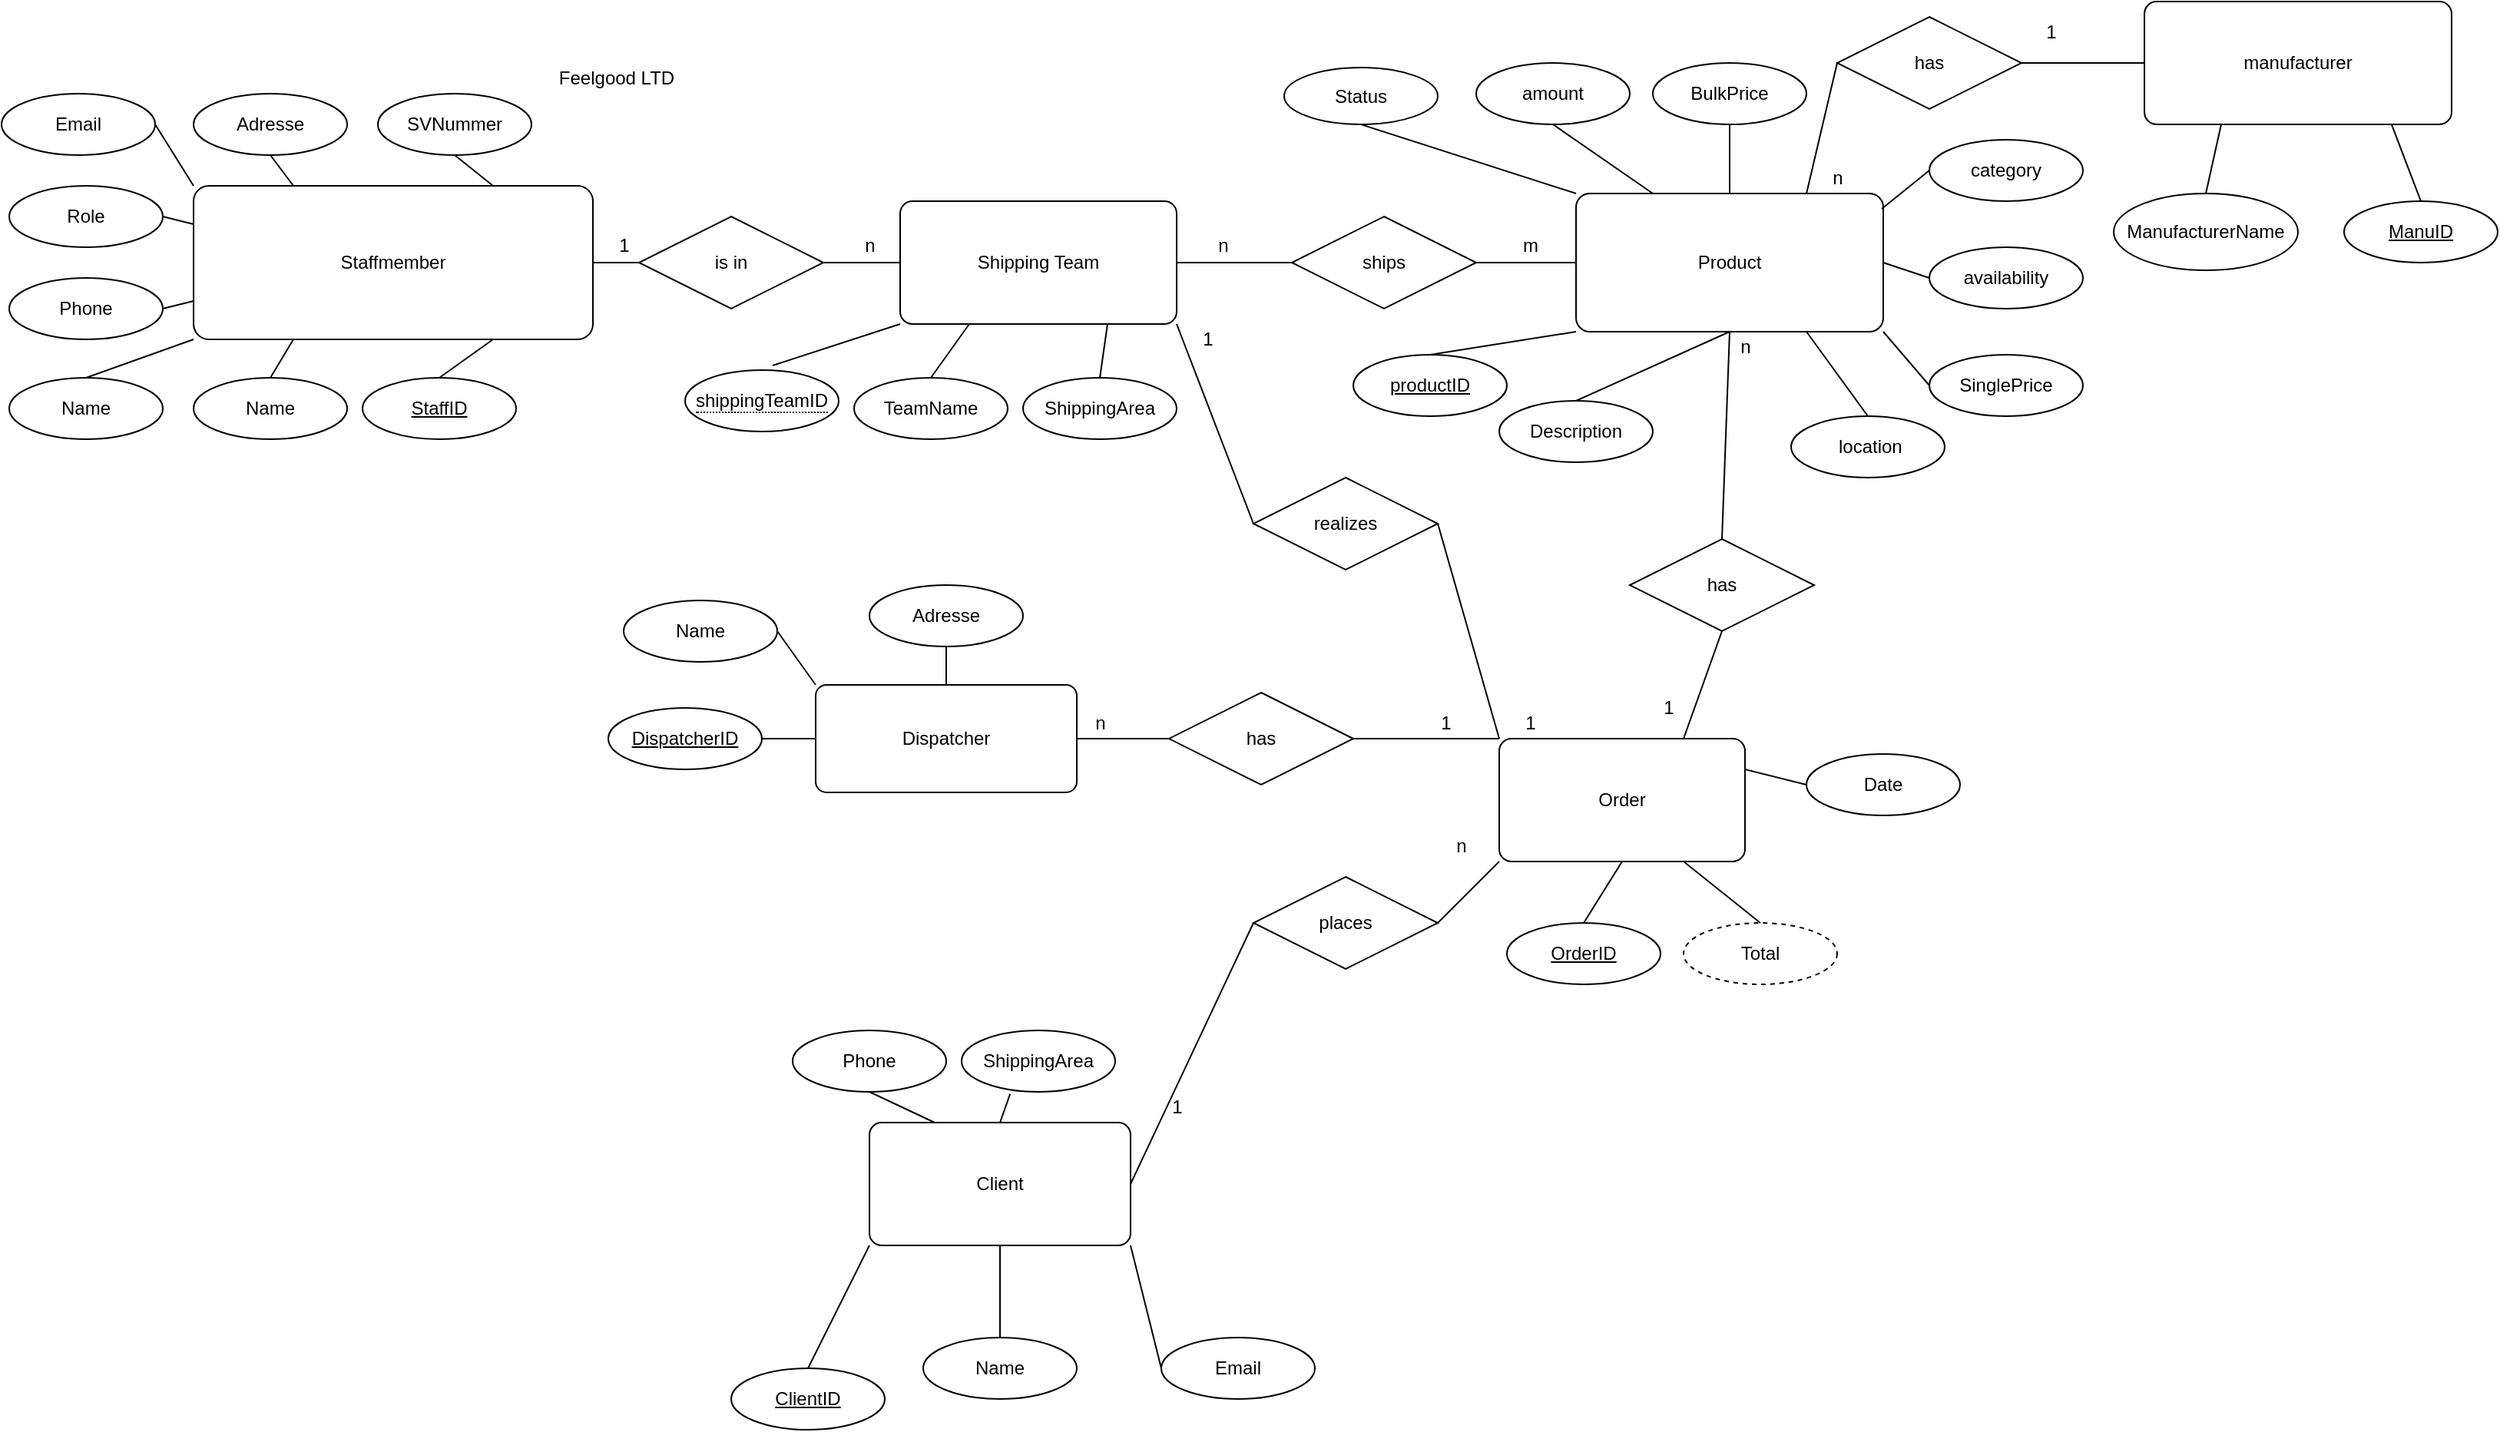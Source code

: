 <mxfile version="12.5.1" type="github"><diagram id="qQKis6mPUwDIhXbIAuFV" name="Page-1"><mxGraphModel dx="2608" dy="2060" grid="1" gridSize="10" guides="1" tooltips="1" connect="1" arrows="1" fold="1" page="1" pageScale="1" pageWidth="850" pageHeight="1100" math="0" shadow="0"><root><mxCell id="0"/><mxCell id="1" parent="0"/><mxCell id="R4e7J6vRjrDoMIZ6mhJt-4" value="Feelgood LTD" style="text;html=1;align=center;verticalAlign=middle;resizable=0;points=[];autosize=1;" vertex="1" parent="1"><mxGeometry x="-120" y="-80" width="90" height="20" as="geometry"/></mxCell><mxCell id="R4e7J6vRjrDoMIZ6mhJt-9" value="Product" style="rounded=1;arcSize=10;whiteSpace=wrap;html=1;align=center;" vertex="1" parent="1"><mxGeometry x="550" y="5" width="200" height="90" as="geometry"/></mxCell><mxCell id="R4e7J6vRjrDoMIZ6mhJt-10" value="productID" style="ellipse;whiteSpace=wrap;html=1;align=center;fontStyle=4;" vertex="1" parent="1"><mxGeometry x="405" y="110" width="100" height="40" as="geometry"/></mxCell><mxCell id="R4e7J6vRjrDoMIZ6mhJt-11" value="BulkPrice" style="ellipse;whiteSpace=wrap;html=1;align=center;" vertex="1" parent="1"><mxGeometry x="600" y="-80" width="100" height="40" as="geometry"/></mxCell><mxCell id="R4e7J6vRjrDoMIZ6mhJt-12" value="SinglePrice" style="ellipse;whiteSpace=wrap;html=1;align=center;" vertex="1" parent="1"><mxGeometry x="780" y="110" width="100" height="40" as="geometry"/></mxCell><mxCell id="R4e7J6vRjrDoMIZ6mhJt-13" value="&amp;nbsp;location" style="ellipse;whiteSpace=wrap;html=1;align=center;" vertex="1" parent="1"><mxGeometry x="690" y="150" width="100" height="40" as="geometry"/></mxCell><mxCell id="R4e7J6vRjrDoMIZ6mhJt-14" value="category" style="ellipse;whiteSpace=wrap;html=1;align=center;" vertex="1" parent="1"><mxGeometry x="780" y="-30" width="100" height="40" as="geometry"/></mxCell><mxCell id="R4e7J6vRjrDoMIZ6mhJt-15" value="availability" style="ellipse;whiteSpace=wrap;html=1;align=center;" vertex="1" parent="1"><mxGeometry x="780" y="40" width="100" height="40" as="geometry"/></mxCell><mxCell id="R4e7J6vRjrDoMIZ6mhJt-16" value="Description" style="ellipse;whiteSpace=wrap;html=1;align=center;" vertex="1" parent="1"><mxGeometry x="500" y="140" width="100" height="40" as="geometry"/></mxCell><mxCell id="R4e7J6vRjrDoMIZ6mhJt-18" value="Staffmember" style="rounded=1;arcSize=10;whiteSpace=wrap;html=1;align=center;" vertex="1" parent="1"><mxGeometry x="-350" width="260" height="100" as="geometry"/></mxCell><mxCell id="R4e7J6vRjrDoMIZ6mhJt-20" value="StaffID" style="ellipse;whiteSpace=wrap;html=1;align=center;fontStyle=4;" vertex="1" parent="1"><mxGeometry x="-240" y="125" width="100" height="40" as="geometry"/></mxCell><mxCell id="R4e7J6vRjrDoMIZ6mhJt-21" value="Role" style="ellipse;whiteSpace=wrap;html=1;align=center;" vertex="1" parent="1"><mxGeometry x="-470" width="100" height="40" as="geometry"/></mxCell><mxCell id="R4e7J6vRjrDoMIZ6mhJt-23" value="Shipping Team" style="rounded=1;arcSize=10;whiteSpace=wrap;html=1;align=center;" vertex="1" parent="1"><mxGeometry x="110" y="10" width="180" height="80" as="geometry"/></mxCell><mxCell id="R4e7J6vRjrDoMIZ6mhJt-25" value="&lt;span style=&quot;border-bottom: 1px dotted&quot;&gt;shippingTeamID&lt;/span&gt;" style="ellipse;whiteSpace=wrap;html=1;align=center;" vertex="1" parent="1"><mxGeometry x="-30" y="120" width="100" height="40" as="geometry"/></mxCell><mxCell id="R4e7J6vRjrDoMIZ6mhJt-27" value="TeamName" style="ellipse;whiteSpace=wrap;html=1;align=center;" vertex="1" parent="1"><mxGeometry x="80" y="125" width="100" height="40" as="geometry"/></mxCell><mxCell id="R4e7J6vRjrDoMIZ6mhJt-29" value="amount" style="ellipse;whiteSpace=wrap;html=1;align=center;" vertex="1" parent="1"><mxGeometry x="485" y="-80" width="100" height="40" as="geometry"/></mxCell><mxCell id="R4e7J6vRjrDoMIZ6mhJt-30" value="Order" style="rounded=1;arcSize=10;whiteSpace=wrap;html=1;align=center;" vertex="1" parent="1"><mxGeometry x="500" y="360" width="160" height="80" as="geometry"/></mxCell><mxCell id="R4e7J6vRjrDoMIZ6mhJt-32" value="Status" style="ellipse;whiteSpace=wrap;html=1;align=center;" vertex="1" parent="1"><mxGeometry x="360" y="-77" width="100" height="37" as="geometry"/></mxCell><mxCell id="R4e7J6vRjrDoMIZ6mhJt-33" value="Total" style="ellipse;whiteSpace=wrap;html=1;align=center;dashed=1;" vertex="1" parent="1"><mxGeometry x="620" y="480" width="100" height="40" as="geometry"/></mxCell><mxCell id="R4e7J6vRjrDoMIZ6mhJt-35" value="Date" style="ellipse;whiteSpace=wrap;html=1;align=center;" vertex="1" parent="1"><mxGeometry x="700" y="370" width="100" height="40" as="geometry"/></mxCell><mxCell id="R4e7J6vRjrDoMIZ6mhJt-37" value="OrderID" style="ellipse;whiteSpace=wrap;html=1;align=center;fontStyle=4;" vertex="1" parent="1"><mxGeometry x="505" y="480" width="100" height="40" as="geometry"/></mxCell><mxCell id="R4e7J6vRjrDoMIZ6mhJt-38" value="Client" style="rounded=1;arcSize=10;whiteSpace=wrap;html=1;align=center;" vertex="1" parent="1"><mxGeometry x="90" y="610" width="170" height="80" as="geometry"/></mxCell><mxCell id="R4e7J6vRjrDoMIZ6mhJt-39" value="ClientID" style="ellipse;whiteSpace=wrap;html=1;align=center;fontStyle=4;" vertex="1" parent="1"><mxGeometry y="770" width="100" height="40" as="geometry"/></mxCell><mxCell id="R4e7J6vRjrDoMIZ6mhJt-40" value="Name" style="ellipse;whiteSpace=wrap;html=1;align=center;" vertex="1" parent="1"><mxGeometry x="125" y="750" width="100" height="40" as="geometry"/></mxCell><mxCell id="R4e7J6vRjrDoMIZ6mhJt-41" value="Adresse" style="ellipse;whiteSpace=wrap;html=1;align=center;" vertex="1" parent="1"><mxGeometry x="90" y="260" width="100" height="40" as="geometry"/></mxCell><mxCell id="R4e7J6vRjrDoMIZ6mhJt-42" value="Email" style="ellipse;whiteSpace=wrap;html=1;align=center;" vertex="1" parent="1"><mxGeometry x="280" y="750" width="100" height="40" as="geometry"/></mxCell><mxCell id="R4e7J6vRjrDoMIZ6mhJt-43" value="Phone" style="ellipse;whiteSpace=wrap;html=1;align=center;" vertex="1" parent="1"><mxGeometry x="40" y="550" width="100" height="40" as="geometry"/></mxCell><mxCell id="R4e7J6vRjrDoMIZ6mhJt-44" value="Name" style="ellipse;whiteSpace=wrap;html=1;align=center;" vertex="1" parent="1"><mxGeometry x="-350" y="125" width="100" height="40" as="geometry"/></mxCell><mxCell id="R4e7J6vRjrDoMIZ6mhJt-45" value="ShippingArea" style="ellipse;whiteSpace=wrap;html=1;align=center;" vertex="1" parent="1"><mxGeometry x="150" y="550" width="100" height="40" as="geometry"/></mxCell><mxCell id="R4e7J6vRjrDoMIZ6mhJt-46" value="Dispatcher" style="rounded=1;arcSize=10;whiteSpace=wrap;html=1;align=center;" vertex="1" parent="1"><mxGeometry x="55" y="325" width="170" height="70" as="geometry"/></mxCell><mxCell id="R4e7J6vRjrDoMIZ6mhJt-48" value="ShippingArea" style="ellipse;whiteSpace=wrap;html=1;align=center;" vertex="1" parent="1"><mxGeometry x="190" y="125" width="100" height="40" as="geometry"/></mxCell><mxCell id="R4e7J6vRjrDoMIZ6mhJt-49" value="DispatcherID" style="ellipse;whiteSpace=wrap;html=1;align=center;fontStyle=4;" vertex="1" parent="1"><mxGeometry x="-80" y="340" width="100" height="40" as="geometry"/></mxCell><mxCell id="R4e7J6vRjrDoMIZ6mhJt-51" value="Name" style="ellipse;whiteSpace=wrap;html=1;align=center;" vertex="1" parent="1"><mxGeometry x="-70" y="270" width="100" height="40" as="geometry"/></mxCell><mxCell id="R4e7J6vRjrDoMIZ6mhJt-53" value="Name" style="ellipse;whiteSpace=wrap;html=1;align=center;" vertex="1" parent="1"><mxGeometry x="-470" y="125" width="100" height="40" as="geometry"/></mxCell><mxCell id="R4e7J6vRjrDoMIZ6mhJt-54" value="Adresse" style="ellipse;whiteSpace=wrap;html=1;align=center;" vertex="1" parent="1"><mxGeometry x="-350" y="-60" width="100" height="40" as="geometry"/></mxCell><mxCell id="R4e7J6vRjrDoMIZ6mhJt-55" value="Email" style="ellipse;whiteSpace=wrap;html=1;align=center;" vertex="1" parent="1"><mxGeometry x="-475" y="-60" width="100" height="40" as="geometry"/></mxCell><mxCell id="R4e7J6vRjrDoMIZ6mhJt-56" value="Phone" style="ellipse;whiteSpace=wrap;html=1;align=center;" vertex="1" parent="1"><mxGeometry x="-470" y="60" width="100" height="40" as="geometry"/></mxCell><mxCell id="R4e7J6vRjrDoMIZ6mhJt-57" value="SVNummer" style="ellipse;whiteSpace=wrap;html=1;align=center;" vertex="1" parent="1"><mxGeometry x="-230" y="-60" width="100" height="40" as="geometry"/></mxCell><mxCell id="R4e7J6vRjrDoMIZ6mhJt-59" value="is in" style="shape=rhombus;perimeter=rhombusPerimeter;whiteSpace=wrap;html=1;align=center;" vertex="1" parent="1"><mxGeometry x="-60" y="20" width="120" height="60" as="geometry"/></mxCell><mxCell id="R4e7J6vRjrDoMIZ6mhJt-61" value="" style="endArrow=none;html=1;rounded=0;entryX=1;entryY=0.5;entryDx=0;entryDy=0;exitX=0;exitY=0.5;exitDx=0;exitDy=0;" edge="1" parent="1" source="R4e7J6vRjrDoMIZ6mhJt-59" target="R4e7J6vRjrDoMIZ6mhJt-18"><mxGeometry relative="1" as="geometry"><mxPoint x="360" y="270" as="sourcePoint"/><mxPoint x="240" y="250" as="targetPoint"/></mxGeometry></mxCell><mxCell id="R4e7J6vRjrDoMIZ6mhJt-63" value="1" style="text;html=1;align=center;verticalAlign=middle;resizable=0;points=[];autosize=1;" vertex="1" parent="1"><mxGeometry x="-80" y="28.5" width="20" height="20" as="geometry"/></mxCell><mxCell id="R4e7J6vRjrDoMIZ6mhJt-64" value="n" style="text;html=1;align=center;verticalAlign=middle;resizable=0;points=[];autosize=1;" vertex="1" parent="1"><mxGeometry x="80" y="28.5" width="20" height="20" as="geometry"/></mxCell><mxCell id="R4e7J6vRjrDoMIZ6mhJt-65" value="" style="endArrow=none;html=1;rounded=0;exitX=0.316;exitY=1.032;exitDx=0;exitDy=0;exitPerimeter=0;entryX=0.5;entryY=0;entryDx=0;entryDy=0;" edge="1" parent="1" source="R4e7J6vRjrDoMIZ6mhJt-45" target="R4e7J6vRjrDoMIZ6mhJt-38"><mxGeometry relative="1" as="geometry"><mxPoint x="-470" y="780" as="sourcePoint"/><mxPoint x="-310" y="780" as="targetPoint"/></mxGeometry></mxCell><mxCell id="R4e7J6vRjrDoMIZ6mhJt-66" value="" style="endArrow=none;html=1;rounded=0;entryX=0.5;entryY=0;entryDx=0;entryDy=0;exitX=0.75;exitY=1;exitDx=0;exitDy=0;" edge="1" parent="1" source="R4e7J6vRjrDoMIZ6mhJt-18" target="R4e7J6vRjrDoMIZ6mhJt-20"><mxGeometry relative="1" as="geometry"><mxPoint x="-20" y="60" as="sourcePoint"/><mxPoint x="-80" y="60" as="targetPoint"/></mxGeometry></mxCell><mxCell id="R4e7J6vRjrDoMIZ6mhJt-67" value="" style="endArrow=none;html=1;rounded=0;entryX=0.5;entryY=0;entryDx=0;entryDy=0;exitX=0.25;exitY=1;exitDx=0;exitDy=0;" edge="1" parent="1" source="R4e7J6vRjrDoMIZ6mhJt-18" target="R4e7J6vRjrDoMIZ6mhJt-44"><mxGeometry relative="1" as="geometry"><mxPoint x="-145" y="110" as="sourcePoint"/><mxPoint x="-180" y="135" as="targetPoint"/></mxGeometry></mxCell><mxCell id="R4e7J6vRjrDoMIZ6mhJt-68" value="" style="endArrow=none;html=1;rounded=0;entryX=0.5;entryY=0;entryDx=0;entryDy=0;exitX=0;exitY=1;exitDx=0;exitDy=0;" edge="1" parent="1" source="R4e7J6vRjrDoMIZ6mhJt-18" target="R4e7J6vRjrDoMIZ6mhJt-53"><mxGeometry relative="1" as="geometry"><mxPoint x="-275" y="110" as="sourcePoint"/><mxPoint x="-290" y="135" as="targetPoint"/></mxGeometry></mxCell><mxCell id="R4e7J6vRjrDoMIZ6mhJt-69" value="" style="endArrow=none;html=1;rounded=0;entryX=1;entryY=0.5;entryDx=0;entryDy=0;exitX=0;exitY=0.75;exitDx=0;exitDy=0;" edge="1" parent="1" source="R4e7J6vRjrDoMIZ6mhJt-18" target="R4e7J6vRjrDoMIZ6mhJt-56"><mxGeometry relative="1" as="geometry"><mxPoint x="-280" y="120" as="sourcePoint"/><mxPoint x="-280" y="145" as="targetPoint"/></mxGeometry></mxCell><mxCell id="R4e7J6vRjrDoMIZ6mhJt-70" value="" style="endArrow=none;html=1;rounded=0;entryX=1;entryY=0.5;entryDx=0;entryDy=0;exitX=0;exitY=0.25;exitDx=0;exitDy=0;" edge="1" parent="1" source="R4e7J6vRjrDoMIZ6mhJt-18" target="R4e7J6vRjrDoMIZ6mhJt-21"><mxGeometry relative="1" as="geometry"><mxPoint x="-340" y="85" as="sourcePoint"/><mxPoint x="-360" y="90" as="targetPoint"/></mxGeometry></mxCell><mxCell id="R4e7J6vRjrDoMIZ6mhJt-71" value="" style="endArrow=none;html=1;rounded=0;entryX=0;entryY=0;entryDx=0;entryDy=0;exitX=1;exitY=0.5;exitDx=0;exitDy=0;" edge="1" parent="1" source="R4e7J6vRjrDoMIZ6mhJt-55" target="R4e7J6vRjrDoMIZ6mhJt-18"><mxGeometry relative="1" as="geometry"><mxPoint x="-330" y="95" as="sourcePoint"/><mxPoint x="-350" y="100" as="targetPoint"/></mxGeometry></mxCell><mxCell id="R4e7J6vRjrDoMIZ6mhJt-72" value="" style="endArrow=none;html=1;rounded=0;entryX=0.25;entryY=0;entryDx=0;entryDy=0;exitX=0.5;exitY=1;exitDx=0;exitDy=0;" edge="1" parent="1" source="R4e7J6vRjrDoMIZ6mhJt-54" target="R4e7J6vRjrDoMIZ6mhJt-18"><mxGeometry relative="1" as="geometry"><mxPoint x="-365" y="-30" as="sourcePoint"/><mxPoint x="-340" y="10" as="targetPoint"/></mxGeometry></mxCell><mxCell id="R4e7J6vRjrDoMIZ6mhJt-73" value="" style="endArrow=none;html=1;rounded=0;entryX=0.5;entryY=1;entryDx=0;entryDy=0;exitX=0.75;exitY=0;exitDx=0;exitDy=0;" edge="1" parent="1" source="R4e7J6vRjrDoMIZ6mhJt-18" target="R4e7J6vRjrDoMIZ6mhJt-57"><mxGeometry relative="1" as="geometry"><mxPoint x="-290" y="-10" as="sourcePoint"/><mxPoint x="-275" y="10" as="targetPoint"/></mxGeometry></mxCell><mxCell id="R4e7J6vRjrDoMIZ6mhJt-75" value="" style="endArrow=none;html=1;rounded=0;entryX=0;entryY=1;entryDx=0;entryDy=0;exitX=0.57;exitY=-0.075;exitDx=0;exitDy=0;exitPerimeter=0;" edge="1" parent="1" source="R4e7J6vRjrDoMIZ6mhJt-25" target="R4e7J6vRjrDoMIZ6mhJt-23"><mxGeometry relative="1" as="geometry"><mxPoint x="-145" y="110" as="sourcePoint"/><mxPoint x="-180" y="135" as="targetPoint"/></mxGeometry></mxCell><mxCell id="R4e7J6vRjrDoMIZ6mhJt-76" value="" style="endArrow=none;html=1;rounded=0;entryX=0.25;entryY=1;entryDx=0;entryDy=0;exitX=0.5;exitY=0;exitDx=0;exitDy=0;" edge="1" parent="1" source="R4e7J6vRjrDoMIZ6mhJt-27" target="R4e7J6vRjrDoMIZ6mhJt-23"><mxGeometry relative="1" as="geometry"><mxPoint x="127" y="117" as="sourcePoint"/><mxPoint x="170" y="100" as="targetPoint"/></mxGeometry></mxCell><mxCell id="R4e7J6vRjrDoMIZ6mhJt-77" value="" style="endArrow=none;html=1;rounded=0;entryX=0.75;entryY=1;entryDx=0;entryDy=0;exitX=0.5;exitY=0;exitDx=0;exitDy=0;" edge="1" parent="1" source="R4e7J6vRjrDoMIZ6mhJt-48" target="R4e7J6vRjrDoMIZ6mhJt-23"><mxGeometry relative="1" as="geometry"><mxPoint x="230" y="120" as="sourcePoint"/><mxPoint x="215" y="100" as="targetPoint"/></mxGeometry></mxCell><mxCell id="R4e7J6vRjrDoMIZ6mhJt-79" value="ships" style="shape=rhombus;perimeter=rhombusPerimeter;whiteSpace=wrap;html=1;align=center;" vertex="1" parent="1"><mxGeometry x="365" y="20" width="120" height="60" as="geometry"/></mxCell><mxCell id="R4e7J6vRjrDoMIZ6mhJt-80" value="" style="endArrow=none;html=1;rounded=0;exitX=0.5;exitY=1;exitDx=0;exitDy=0;entryX=0.25;entryY=0;entryDx=0;entryDy=0;" edge="1" parent="1" source="R4e7J6vRjrDoMIZ6mhJt-43" target="R4e7J6vRjrDoMIZ6mhJt-38"><mxGeometry relative="1" as="geometry"><mxPoint x="-180" y="570" as="sourcePoint"/><mxPoint x="-20" y="570" as="targetPoint"/></mxGeometry></mxCell><mxCell id="R4e7J6vRjrDoMIZ6mhJt-81" value="" style="endArrow=none;html=1;rounded=0;exitX=0;exitY=0.5;exitDx=0;exitDy=0;entryX=1;entryY=0.5;entryDx=0;entryDy=0;" edge="1" parent="1" source="R4e7J6vRjrDoMIZ6mhJt-79" target="R4e7J6vRjrDoMIZ6mhJt-23"><mxGeometry relative="1" as="geometry"><mxPoint x="70" y="60" as="sourcePoint"/><mxPoint x="120" y="60" as="targetPoint"/></mxGeometry></mxCell><mxCell id="R4e7J6vRjrDoMIZ6mhJt-82" value="" style="endArrow=none;html=1;rounded=0;entryX=0;entryY=1;entryDx=0;entryDy=0;exitX=0.5;exitY=0;exitDx=0;exitDy=0;" edge="1" parent="1" source="R4e7J6vRjrDoMIZ6mhJt-39" target="R4e7J6vRjrDoMIZ6mhJt-38"><mxGeometry relative="1" as="geometry"><mxPoint x="-110" y="449.29" as="sourcePoint"/><mxPoint x="50" y="449.29" as="targetPoint"/></mxGeometry></mxCell><mxCell id="R4e7J6vRjrDoMIZ6mhJt-83" value="" style="endArrow=none;html=1;rounded=0;exitX=0;exitY=0.5;exitDx=0;exitDy=0;entryX=1;entryY=0.5;entryDx=0;entryDy=0;" edge="1" parent="1" source="R4e7J6vRjrDoMIZ6mhJt-9" target="R4e7J6vRjrDoMIZ6mhJt-79"><mxGeometry relative="1" as="geometry"><mxPoint x="375" y="60" as="sourcePoint"/><mxPoint x="300" y="60" as="targetPoint"/></mxGeometry></mxCell><mxCell id="R4e7J6vRjrDoMIZ6mhJt-84" value="n" style="text;html=1;align=center;verticalAlign=middle;resizable=0;points=[];autosize=1;" vertex="1" parent="1"><mxGeometry x="310" y="28.5" width="20" height="20" as="geometry"/></mxCell><mxCell id="R4e7J6vRjrDoMIZ6mhJt-85" value="m" style="text;html=1;align=center;verticalAlign=middle;resizable=0;points=[];autosize=1;" vertex="1" parent="1"><mxGeometry x="505" y="28.5" width="30" height="20" as="geometry"/></mxCell><mxCell id="R4e7J6vRjrDoMIZ6mhJt-86" value="" style="endArrow=none;html=1;rounded=0;entryX=0.5;entryY=1;entryDx=0;entryDy=0;exitX=0;exitY=0;exitDx=0;exitDy=0;" edge="1" parent="1" source="R4e7J6vRjrDoMIZ6mhJt-9" target="R4e7J6vRjrDoMIZ6mhJt-32"><mxGeometry relative="1" as="geometry"><mxPoint x="300" y="120" as="sourcePoint"/><mxPoint x="255" y="100" as="targetPoint"/></mxGeometry></mxCell><mxCell id="R4e7J6vRjrDoMIZ6mhJt-87" value="" style="endArrow=none;html=1;rounded=0;entryX=0.5;entryY=1;entryDx=0;entryDy=0;exitX=0.25;exitY=0;exitDx=0;exitDy=0;" edge="1" parent="1" source="R4e7J6vRjrDoMIZ6mhJt-9" target="R4e7J6vRjrDoMIZ6mhJt-29"><mxGeometry relative="1" as="geometry"><mxPoint x="560" y="15" as="sourcePoint"/><mxPoint x="420" y="-30" as="targetPoint"/></mxGeometry></mxCell><mxCell id="R4e7J6vRjrDoMIZ6mhJt-88" value="" style="endArrow=none;html=1;rounded=0;entryX=0.5;entryY=1;entryDx=0;entryDy=0;exitX=0.5;exitY=0;exitDx=0;exitDy=0;" edge="1" parent="1" source="R4e7J6vRjrDoMIZ6mhJt-9" target="R4e7J6vRjrDoMIZ6mhJt-11"><mxGeometry relative="1" as="geometry"><mxPoint x="610" y="15" as="sourcePoint"/><mxPoint x="545" y="-30" as="targetPoint"/></mxGeometry></mxCell><mxCell id="R4e7J6vRjrDoMIZ6mhJt-89" value="" style="endArrow=none;html=1;rounded=0;entryX=0;entryY=0.5;entryDx=0;entryDy=0;exitX=0.75;exitY=0;exitDx=0;exitDy=0;" edge="1" parent="1" source="R4e7J6vRjrDoMIZ6mhJt-9" target="R4e7J6vRjrDoMIZ6mhJt-134"><mxGeometry relative="1" as="geometry"><mxPoint x="660" y="15" as="sourcePoint"/><mxPoint x="734.645" y="-45.858" as="targetPoint"/></mxGeometry></mxCell><mxCell id="R4e7J6vRjrDoMIZ6mhJt-90" value="" style="endArrow=none;html=1;rounded=0;entryX=0;entryY=0.5;entryDx=0;entryDy=0;exitX=0.995;exitY=0.111;exitDx=0;exitDy=0;exitPerimeter=0;" edge="1" parent="1" source="R4e7J6vRjrDoMIZ6mhJt-9" target="R4e7J6vRjrDoMIZ6mhJt-14"><mxGeometry relative="1" as="geometry"><mxPoint x="710" y="15" as="sourcePoint"/><mxPoint x="744.645" y="-35.858" as="targetPoint"/></mxGeometry></mxCell><mxCell id="R4e7J6vRjrDoMIZ6mhJt-91" value="" style="endArrow=none;html=1;rounded=0;entryX=0;entryY=0.5;entryDx=0;entryDy=0;exitX=1;exitY=0.5;exitDx=0;exitDy=0;" edge="1" parent="1" source="R4e7J6vRjrDoMIZ6mhJt-9" target="R4e7J6vRjrDoMIZ6mhJt-15"><mxGeometry relative="1" as="geometry"><mxPoint x="759" y="24.99" as="sourcePoint"/><mxPoint x="790" as="targetPoint"/></mxGeometry></mxCell><mxCell id="R4e7J6vRjrDoMIZ6mhJt-92" value="" style="endArrow=none;html=1;rounded=0;entryX=0;entryY=0.5;entryDx=0;entryDy=0;exitX=1;exitY=1;exitDx=0;exitDy=0;" edge="1" parent="1" source="R4e7J6vRjrDoMIZ6mhJt-9" target="R4e7J6vRjrDoMIZ6mhJt-12"><mxGeometry relative="1" as="geometry"><mxPoint x="760" y="60" as="sourcePoint"/><mxPoint x="790" y="70" as="targetPoint"/></mxGeometry></mxCell><mxCell id="R4e7J6vRjrDoMIZ6mhJt-93" value="" style="endArrow=none;html=1;rounded=0;entryX=0.5;entryY=0;entryDx=0;entryDy=0;exitX=0.75;exitY=1;exitDx=0;exitDy=0;" edge="1" parent="1" source="R4e7J6vRjrDoMIZ6mhJt-9" target="R4e7J6vRjrDoMIZ6mhJt-13"><mxGeometry relative="1" as="geometry"><mxPoint x="760" y="105" as="sourcePoint"/><mxPoint x="790" y="140" as="targetPoint"/></mxGeometry></mxCell><mxCell id="R4e7J6vRjrDoMIZ6mhJt-94" value="" style="endArrow=none;html=1;rounded=0;entryX=0.5;entryY=1;entryDx=0;entryDy=0;exitX=0.5;exitY=0;exitDx=0;exitDy=0;" edge="1" parent="1" source="R4e7J6vRjrDoMIZ6mhJt-16" target="R4e7J6vRjrDoMIZ6mhJt-9"><mxGeometry relative="1" as="geometry"><mxPoint x="710" y="105" as="sourcePoint"/><mxPoint x="750" y="160" as="targetPoint"/></mxGeometry></mxCell><mxCell id="R4e7J6vRjrDoMIZ6mhJt-95" value="" style="endArrow=none;html=1;rounded=0;entryX=0.5;entryY=0;entryDx=0;entryDy=0;exitX=0;exitY=1;exitDx=0;exitDy=0;" edge="1" parent="1" source="R4e7J6vRjrDoMIZ6mhJt-9" target="R4e7J6vRjrDoMIZ6mhJt-10"><mxGeometry relative="1" as="geometry"><mxPoint x="640" y="160" as="sourcePoint"/><mxPoint x="660" y="105" as="targetPoint"/></mxGeometry></mxCell><mxCell id="R4e7J6vRjrDoMIZ6mhJt-96" value="realizes" style="shape=rhombus;perimeter=rhombusPerimeter;whiteSpace=wrap;html=1;align=center;" vertex="1" parent="1"><mxGeometry x="340" y="190" width="120" height="60" as="geometry"/></mxCell><mxCell id="R4e7J6vRjrDoMIZ6mhJt-97" value="" style="endArrow=none;html=1;rounded=0;exitX=0.5;exitY=1;exitDx=0;exitDy=0;entryX=0.5;entryY=0;entryDx=0;entryDy=0;" edge="1" parent="1" source="R4e7J6vRjrDoMIZ6mhJt-38" target="R4e7J6vRjrDoMIZ6mhJt-40"><mxGeometry relative="1" as="geometry"><mxPoint x="60" y="640" as="sourcePoint"/><mxPoint x="220" y="640" as="targetPoint"/></mxGeometry></mxCell><mxCell id="R4e7J6vRjrDoMIZ6mhJt-99" value="" style="endArrow=none;html=1;rounded=0;entryX=0;entryY=0.5;entryDx=0;entryDy=0;exitX=1;exitY=1;exitDx=0;exitDy=0;" edge="1" parent="1" source="R4e7J6vRjrDoMIZ6mhJt-23" target="R4e7J6vRjrDoMIZ6mhJt-96"><mxGeometry relative="1" as="geometry"><mxPoint x="560" y="105" as="sourcePoint"/><mxPoint x="530" y="160" as="targetPoint"/></mxGeometry></mxCell><mxCell id="R4e7J6vRjrDoMIZ6mhJt-100" value="" style="endArrow=none;html=1;rounded=0;entryX=0;entryY=0;entryDx=0;entryDy=0;exitX=1;exitY=0.5;exitDx=0;exitDy=0;" edge="1" parent="1" source="R4e7J6vRjrDoMIZ6mhJt-96" target="R4e7J6vRjrDoMIZ6mhJt-30"><mxGeometry relative="1" as="geometry"><mxPoint x="300" y="100" as="sourcePoint"/><mxPoint x="330" y="240" as="targetPoint"/></mxGeometry></mxCell><mxCell id="R4e7J6vRjrDoMIZ6mhJt-102" value="1" style="text;html=1;align=center;verticalAlign=middle;resizable=0;points=[];autosize=1;" vertex="1" parent="1"><mxGeometry x="300" y="90" width="20" height="20" as="geometry"/></mxCell><mxCell id="R4e7J6vRjrDoMIZ6mhJt-103" value="1" style="text;html=1;align=center;verticalAlign=middle;resizable=0;points=[];autosize=1;" vertex="1" parent="1"><mxGeometry x="510" y="340" width="20" height="20" as="geometry"/></mxCell><mxCell id="R4e7J6vRjrDoMIZ6mhJt-104" value="places" style="shape=rhombus;perimeter=rhombusPerimeter;whiteSpace=wrap;html=1;align=center;" vertex="1" parent="1"><mxGeometry x="340" y="450" width="120" height="60" as="geometry"/></mxCell><mxCell id="R4e7J6vRjrDoMIZ6mhJt-105" value="has" style="shape=rhombus;perimeter=rhombusPerimeter;whiteSpace=wrap;html=1;align=center;" vertex="1" parent="1"><mxGeometry x="585" y="230" width="120" height="60" as="geometry"/></mxCell><mxCell id="R4e7J6vRjrDoMIZ6mhJt-106" value="" style="endArrow=none;html=1;rounded=0;exitX=0;exitY=0.5;exitDx=0;exitDy=0;entryX=1;entryY=1;entryDx=0;entryDy=0;" edge="1" parent="1" source="R4e7J6vRjrDoMIZ6mhJt-42" target="R4e7J6vRjrDoMIZ6mhJt-38"><mxGeometry relative="1" as="geometry"><mxPoint x="220" y="620" as="sourcePoint"/><mxPoint x="380" y="620" as="targetPoint"/></mxGeometry></mxCell><mxCell id="R4e7J6vRjrDoMIZ6mhJt-107" value="" style="endArrow=none;html=1;rounded=0;entryX=0.5;entryY=0;entryDx=0;entryDy=0;exitX=0.5;exitY=1;exitDx=0;exitDy=0;" edge="1" parent="1" source="R4e7J6vRjrDoMIZ6mhJt-9" target="R4e7J6vRjrDoMIZ6mhJt-105"><mxGeometry relative="1" as="geometry"><mxPoint x="640" y="90" as="sourcePoint"/><mxPoint x="510" y="370" as="targetPoint"/></mxGeometry></mxCell><mxCell id="R4e7J6vRjrDoMIZ6mhJt-109" value="" style="endArrow=none;html=1;rounded=0;entryX=0.75;entryY=0;entryDx=0;entryDy=0;exitX=0.5;exitY=1;exitDx=0;exitDy=0;" edge="1" parent="1" source="R4e7J6vRjrDoMIZ6mhJt-105" target="R4e7J6vRjrDoMIZ6mhJt-30"><mxGeometry relative="1" as="geometry"><mxPoint x="660" y="105" as="sourcePoint"/><mxPoint x="650" y="190" as="targetPoint"/></mxGeometry></mxCell><mxCell id="R4e7J6vRjrDoMIZ6mhJt-110" value="1" style="text;html=1;align=center;verticalAlign=middle;resizable=0;points=[];autosize=1;" vertex="1" parent="1"><mxGeometry x="600" y="330" width="20" height="20" as="geometry"/></mxCell><mxCell id="R4e7J6vRjrDoMIZ6mhJt-111" value="n" style="text;html=1;align=center;verticalAlign=middle;resizable=0;points=[];autosize=1;" vertex="1" parent="1"><mxGeometry x="650" y="95" width="20" height="20" as="geometry"/></mxCell><mxCell id="R4e7J6vRjrDoMIZ6mhJt-113" value="" style="endArrow=none;html=1;rounded=0;exitX=0;exitY=0.5;exitDx=0;exitDy=0;entryX=1;entryY=0.5;entryDx=0;entryDy=0;" edge="1" parent="1" source="R4e7J6vRjrDoMIZ6mhJt-104" target="R4e7J6vRjrDoMIZ6mhJt-38"><mxGeometry relative="1" as="geometry"><mxPoint x="375" y="60" as="sourcePoint"/><mxPoint x="300" y="60" as="targetPoint"/></mxGeometry></mxCell><mxCell id="R4e7J6vRjrDoMIZ6mhJt-115" value="1" style="text;html=1;align=center;verticalAlign=middle;resizable=0;points=[];autosize=1;" vertex="1" parent="1"><mxGeometry x="280" y="590" width="20" height="20" as="geometry"/></mxCell><mxCell id="R4e7J6vRjrDoMIZ6mhJt-116" value="n" style="text;html=1;align=center;verticalAlign=middle;resizable=0;points=[];autosize=1;" vertex="1" parent="1"><mxGeometry x="465" y="420" width="20" height="20" as="geometry"/></mxCell><mxCell id="R4e7J6vRjrDoMIZ6mhJt-117" value="" style="endArrow=none;html=1;rounded=0;entryX=1;entryY=0.25;entryDx=0;entryDy=0;exitX=0;exitY=0.5;exitDx=0;exitDy=0;" edge="1" parent="1" source="R4e7J6vRjrDoMIZ6mhJt-35" target="R4e7J6vRjrDoMIZ6mhJt-30"><mxGeometry relative="1" as="geometry"><mxPoint x="655" y="300" as="sourcePoint"/><mxPoint x="630" y="370" as="targetPoint"/></mxGeometry></mxCell><mxCell id="R4e7J6vRjrDoMIZ6mhJt-119" value="" style="endArrow=none;html=1;rounded=0;entryX=0.75;entryY=1;entryDx=0;entryDy=0;exitX=0.5;exitY=0;exitDx=0;exitDy=0;" edge="1" parent="1" source="R4e7J6vRjrDoMIZ6mhJt-33" target="R4e7J6vRjrDoMIZ6mhJt-30"><mxGeometry relative="1" as="geometry"><mxPoint x="710" y="460" as="sourcePoint"/><mxPoint x="670" y="450" as="targetPoint"/></mxGeometry></mxCell><mxCell id="R4e7J6vRjrDoMIZ6mhJt-120" value="" style="endArrow=none;html=1;rounded=0;exitX=0.5;exitY=0;exitDx=0;exitDy=0;entryX=0.5;entryY=1;entryDx=0;entryDy=0;" edge="1" parent="1" source="R4e7J6vRjrDoMIZ6mhJt-37" target="R4e7J6vRjrDoMIZ6mhJt-30"><mxGeometry relative="1" as="geometry"><mxPoint x="720" y="470" as="sourcePoint"/><mxPoint x="680" y="460" as="targetPoint"/></mxGeometry></mxCell><mxCell id="R4e7J6vRjrDoMIZ6mhJt-124" value="has" style="shape=rhombus;perimeter=rhombusPerimeter;whiteSpace=wrap;html=1;align=center;" vertex="1" parent="1"><mxGeometry x="285" y="330" width="120" height="60" as="geometry"/></mxCell><mxCell id="R4e7J6vRjrDoMIZ6mhJt-126" value="" style="endArrow=none;html=1;rounded=0;exitX=0;exitY=1;exitDx=0;exitDy=0;entryX=1;entryY=0.5;entryDx=0;entryDy=0;" edge="1" parent="1" source="R4e7J6vRjrDoMIZ6mhJt-30" target="R4e7J6vRjrDoMIZ6mhJt-104"><mxGeometry relative="1" as="geometry"><mxPoint x="510" y="410" as="sourcePoint"/><mxPoint x="470" y="460" as="targetPoint"/></mxGeometry></mxCell><mxCell id="R4e7J6vRjrDoMIZ6mhJt-127" value="" style="endArrow=none;html=1;rounded=0;exitX=1;exitY=0.5;exitDx=0;exitDy=0;entryX=0;entryY=0;entryDx=0;entryDy=0;" edge="1" parent="1" source="R4e7J6vRjrDoMIZ6mhJt-124" target="R4e7J6vRjrDoMIZ6mhJt-30"><mxGeometry relative="1" as="geometry"><mxPoint x="10" y="580" as="sourcePoint"/><mxPoint x="142.5" y="620" as="targetPoint"/></mxGeometry></mxCell><mxCell id="R4e7J6vRjrDoMIZ6mhJt-128" value="" style="endArrow=none;html=1;rounded=0;exitX=1;exitY=0.5;exitDx=0;exitDy=0;entryX=0;entryY=0.5;entryDx=0;entryDy=0;" edge="1" parent="1" source="R4e7J6vRjrDoMIZ6mhJt-46" target="R4e7J6vRjrDoMIZ6mhJt-124"><mxGeometry relative="1" as="geometry"><mxPoint x="265" y="290" as="sourcePoint"/><mxPoint x="360" y="290" as="targetPoint"/></mxGeometry></mxCell><mxCell id="R4e7J6vRjrDoMIZ6mhJt-129" value="1" style="text;html=1;align=center;verticalAlign=middle;resizable=0;points=[];autosize=1;" vertex="1" parent="1"><mxGeometry x="455" y="340" width="20" height="20" as="geometry"/></mxCell><mxCell id="R4e7J6vRjrDoMIZ6mhJt-130" value="n" style="text;html=1;align=center;verticalAlign=middle;resizable=0;points=[];autosize=1;" vertex="1" parent="1"><mxGeometry x="230" y="340" width="20" height="20" as="geometry"/></mxCell><mxCell id="R4e7J6vRjrDoMIZ6mhJt-131" value="" style="endArrow=none;html=1;rounded=0;entryX=0.5;entryY=1;entryDx=0;entryDy=0;" edge="1" parent="1" source="R4e7J6vRjrDoMIZ6mhJt-46" target="R4e7J6vRjrDoMIZ6mhJt-41"><mxGeometry relative="1" as="geometry"><mxPoint x="470" y="230" as="sourcePoint"/><mxPoint x="510" y="370" as="targetPoint"/></mxGeometry></mxCell><mxCell id="R4e7J6vRjrDoMIZ6mhJt-132" value="" style="endArrow=none;html=1;rounded=0;entryX=1;entryY=0.5;entryDx=0;entryDy=0;exitX=0;exitY=0;exitDx=0;exitDy=0;" edge="1" parent="1" source="R4e7J6vRjrDoMIZ6mhJt-46" target="R4e7J6vRjrDoMIZ6mhJt-51"><mxGeometry relative="1" as="geometry"><mxPoint x="150" y="335" as="sourcePoint"/><mxPoint x="150" y="310" as="targetPoint"/></mxGeometry></mxCell><mxCell id="R4e7J6vRjrDoMIZ6mhJt-133" value="" style="endArrow=none;html=1;rounded=0;entryX=1;entryY=0.5;entryDx=0;entryDy=0;exitX=0;exitY=0.5;exitDx=0;exitDy=0;" edge="1" parent="1" source="R4e7J6vRjrDoMIZ6mhJt-46" target="R4e7J6vRjrDoMIZ6mhJt-49"><mxGeometry relative="1" as="geometry"><mxPoint x="65" y="335" as="sourcePoint"/><mxPoint x="40" y="300" as="targetPoint"/></mxGeometry></mxCell><mxCell id="R4e7J6vRjrDoMIZ6mhJt-134" value="has" style="shape=rhombus;perimeter=rhombusPerimeter;whiteSpace=wrap;html=1;align=center;" vertex="1" parent="1"><mxGeometry x="720" y="-110" width="120" height="60" as="geometry"/></mxCell><mxCell id="R4e7J6vRjrDoMIZ6mhJt-135" value="manufacturer" style="rounded=1;arcSize=10;whiteSpace=wrap;html=1;align=center;" vertex="1" parent="1"><mxGeometry x="920" y="-120" width="200" height="80" as="geometry"/></mxCell><mxCell id="R4e7J6vRjrDoMIZ6mhJt-136" value="" style="endArrow=none;html=1;rounded=0;entryX=1;entryY=0.5;entryDx=0;entryDy=0;exitX=0;exitY=0.5;exitDx=0;exitDy=0;" edge="1" parent="1" source="R4e7J6vRjrDoMIZ6mhJt-23" target="R4e7J6vRjrDoMIZ6mhJt-59"><mxGeometry relative="1" as="geometry"><mxPoint x="-50" y="60" as="sourcePoint"/><mxPoint x="-80" y="60" as="targetPoint"/></mxGeometry></mxCell><mxCell id="R4e7J6vRjrDoMIZ6mhJt-138" value="" style="endArrow=none;html=1;rounded=0;entryX=0;entryY=0.5;entryDx=0;entryDy=0;exitX=1;exitY=0.5;exitDx=0;exitDy=0;" edge="1" parent="1" source="R4e7J6vRjrDoMIZ6mhJt-134" target="R4e7J6vRjrDoMIZ6mhJt-135"><mxGeometry relative="1" as="geometry"><mxPoint x="710" y="15" as="sourcePoint"/><mxPoint x="730" y="-60" as="targetPoint"/></mxGeometry></mxCell><mxCell id="R4e7J6vRjrDoMIZ6mhJt-139" value="1" style="text;html=1;align=center;verticalAlign=middle;resizable=0;points=[];autosize=1;" vertex="1" parent="1"><mxGeometry x="849" y="-110" width="20" height="20" as="geometry"/></mxCell><mxCell id="R4e7J6vRjrDoMIZ6mhJt-140" value="n" style="text;html=1;align=center;verticalAlign=middle;resizable=0;points=[];autosize=1;" vertex="1" parent="1"><mxGeometry x="710" y="-15" width="20" height="20" as="geometry"/></mxCell><mxCell id="R4e7J6vRjrDoMIZ6mhJt-141" value="ManufacturerName" style="ellipse;whiteSpace=wrap;html=1;align=center;" vertex="1" parent="1"><mxGeometry x="900" y="5" width="120" height="50" as="geometry"/></mxCell><mxCell id="R4e7J6vRjrDoMIZ6mhJt-142" value="" style="endArrow=none;html=1;rounded=0;exitX=0.25;exitY=1;exitDx=0;exitDy=0;entryX=0.5;entryY=0;entryDx=0;entryDy=0;" edge="1" parent="1" source="R4e7J6vRjrDoMIZ6mhJt-135" target="R4e7J6vRjrDoMIZ6mhJt-141"><mxGeometry relative="1" as="geometry"><mxPoint x="890" y="440" as="sourcePoint"/><mxPoint x="840" y="560" as="targetPoint"/></mxGeometry></mxCell><mxCell id="R4e7J6vRjrDoMIZ6mhJt-143" value="ManuID" style="ellipse;whiteSpace=wrap;html=1;align=center;fontStyle=4;" vertex="1" parent="1"><mxGeometry x="1050" y="10" width="100" height="40" as="geometry"/></mxCell><mxCell id="R4e7J6vRjrDoMIZ6mhJt-144" value="" style="endArrow=none;html=1;rounded=0;exitX=0.804;exitY=0.996;exitDx=0;exitDy=0;exitPerimeter=0;entryX=0.5;entryY=0;entryDx=0;entryDy=0;" edge="1" parent="1" source="R4e7J6vRjrDoMIZ6mhJt-135" target="R4e7J6vRjrDoMIZ6mhJt-143"><mxGeometry relative="1" as="geometry"><mxPoint x="930" y="460" as="sourcePoint"/><mxPoint x="1090" y="460" as="targetPoint"/></mxGeometry></mxCell></root></mxGraphModel></diagram></mxfile>